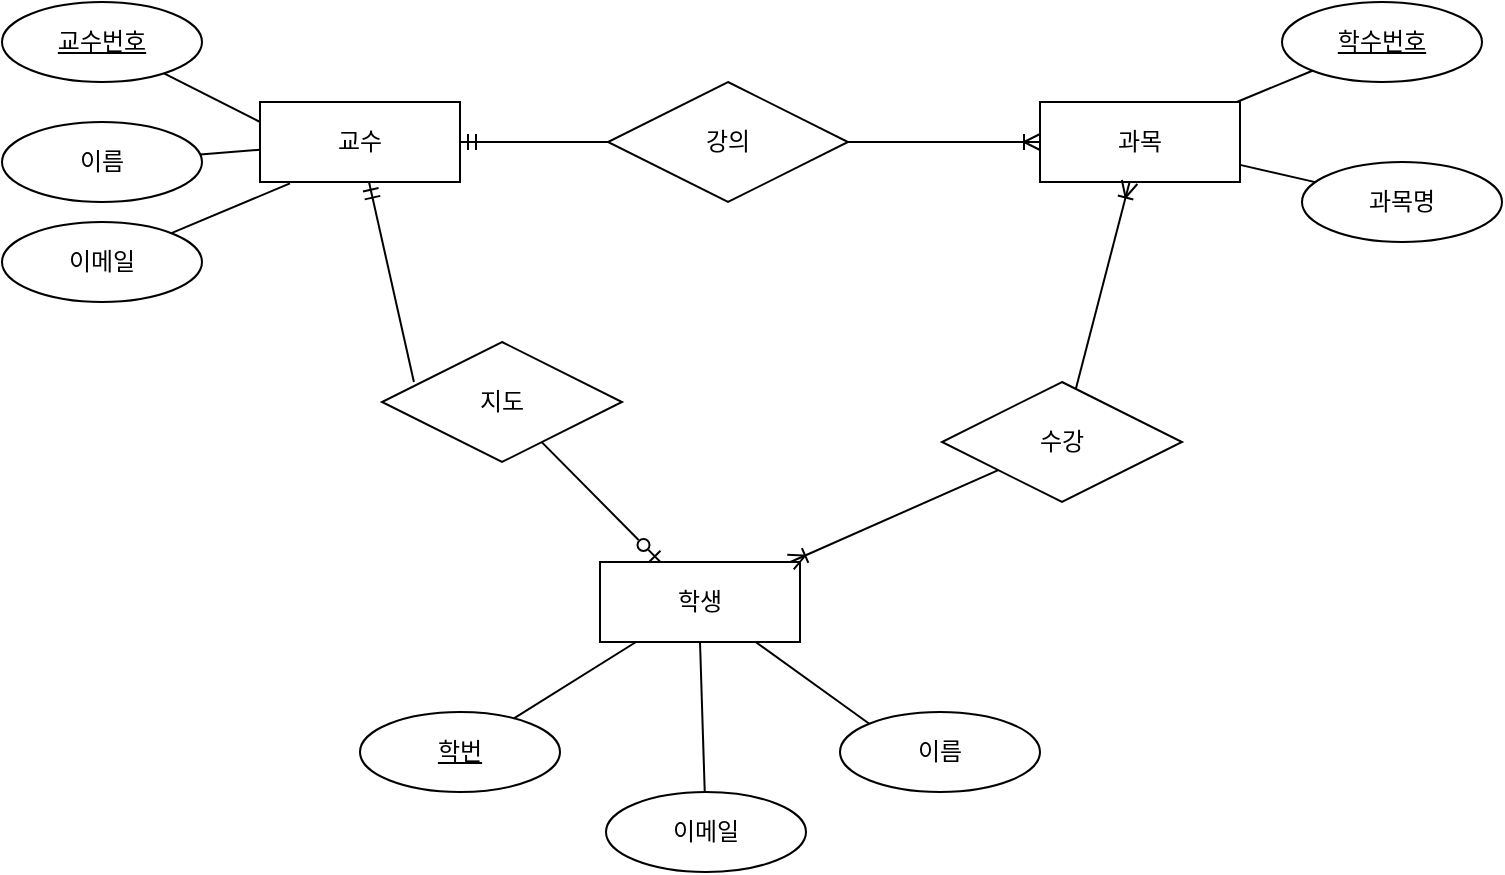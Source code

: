 <mxfile version="17.4.0" type="github"><diagram id="1xBGtmwqXmJjOFFWwNDP" name="Page-1"><mxGraphModel dx="782" dy="436" grid="1" gridSize="10" guides="1" tooltips="1" connect="1" arrows="1" fold="1" page="1" pageScale="1" pageWidth="827" pageHeight="1169" math="0" shadow="0"><root><mxCell id="0"/><mxCell id="1" parent="0"/><mxCell id="GlxJijLVlTLusSi-OwBi-3" value="교수" style="whiteSpace=wrap;html=1;align=center;" parent="1" vertex="1"><mxGeometry x="169" y="150" width="100" height="40" as="geometry"/></mxCell><mxCell id="GlxJijLVlTLusSi-OwBi-14" value="" style="edgeStyle=entityRelationEdgeStyle;fontSize=12;html=1;endArrow=ERoneToMany;startArrow=none;rounded=0;entryX=0;entryY=0.5;entryDx=0;entryDy=0;" parent="1" source="FLz76E59MOLB8332CDE3-2" target="GlxJijLVlTLusSi-OwBi-15" edge="1"><mxGeometry width="100" height="100" relative="1" as="geometry"><mxPoint x="274" y="170" as="sourcePoint"/><mxPoint x="344" y="170" as="targetPoint"/></mxGeometry></mxCell><mxCell id="GlxJijLVlTLusSi-OwBi-15" value="과목" style="whiteSpace=wrap;html=1;align=center;" parent="1" vertex="1"><mxGeometry x="559" y="150" width="100" height="40" as="geometry"/></mxCell><mxCell id="GlxJijLVlTLusSi-OwBi-24" value="이메일" style="ellipse;whiteSpace=wrap;html=1;align=center;" parent="1" vertex="1"><mxGeometry x="40" y="210" width="100" height="40" as="geometry"/></mxCell><mxCell id="GlxJijLVlTLusSi-OwBi-25" value="이름" style="ellipse;whiteSpace=wrap;html=1;align=center;" parent="1" vertex="1"><mxGeometry x="40" y="160" width="100" height="40" as="geometry"/></mxCell><mxCell id="GlxJijLVlTLusSi-OwBi-26" value="" style="endArrow=none;html=1;rounded=0;" parent="1" source="GlxJijLVlTLusSi-OwBi-3" target="GlxJijLVlTLusSi-OwBi-25" edge="1"><mxGeometry relative="1" as="geometry"><mxPoint x="320" y="390" as="sourcePoint"/><mxPoint x="480" y="390" as="targetPoint"/></mxGeometry></mxCell><mxCell id="GlxJijLVlTLusSi-OwBi-27" value="" style="endArrow=none;html=1;rounded=0;exitX=0.15;exitY=1.017;exitDx=0;exitDy=0;exitPerimeter=0;" parent="1" source="GlxJijLVlTLusSi-OwBi-3" target="GlxJijLVlTLusSi-OwBi-24" edge="1"><mxGeometry relative="1" as="geometry"><mxPoint x="320" y="390" as="sourcePoint"/><mxPoint x="480" y="390" as="targetPoint"/><Array as="points"/></mxGeometry></mxCell><mxCell id="GlxJijLVlTLusSi-OwBi-29" value="학생" style="whiteSpace=wrap;html=1;align=center;" parent="1" vertex="1"><mxGeometry x="339" y="380" width="100" height="40" as="geometry"/></mxCell><mxCell id="GlxJijLVlTLusSi-OwBi-31" value="이메일" style="ellipse;whiteSpace=wrap;html=1;align=center;" parent="1" vertex="1"><mxGeometry x="342" y="495" width="100" height="40" as="geometry"/></mxCell><mxCell id="GlxJijLVlTLusSi-OwBi-32" value="이름" style="ellipse;whiteSpace=wrap;html=1;align=center;" parent="1" vertex="1"><mxGeometry x="459" y="455" width="100" height="40" as="geometry"/></mxCell><mxCell id="GlxJijLVlTLusSi-OwBi-34" value="" style="endArrow=none;html=1;rounded=0;entryX=0;entryY=0;entryDx=0;entryDy=0;" parent="1" source="GlxJijLVlTLusSi-OwBi-29" target="GlxJijLVlTLusSi-OwBi-32" edge="1"><mxGeometry relative="1" as="geometry"><mxPoint x="285" y="190" as="sourcePoint"/><mxPoint x="445" y="190" as="targetPoint"/></mxGeometry></mxCell><mxCell id="GlxJijLVlTLusSi-OwBi-35" value="" style="endArrow=none;html=1;rounded=0;exitX=0.5;exitY=1;exitDx=0;exitDy=0;" parent="1" source="GlxJijLVlTLusSi-OwBi-29" target="GlxJijLVlTLusSi-OwBi-31" edge="1"><mxGeometry relative="1" as="geometry"><mxPoint x="285" y="190" as="sourcePoint"/><mxPoint x="445" y="190" as="targetPoint"/></mxGeometry></mxCell><mxCell id="GlxJijLVlTLusSi-OwBi-36" value="" style="endArrow=none;html=1;rounded=0;" parent="1" source="GlxJijLVlTLusSi-OwBi-29" target="FLz76E59MOLB8332CDE3-15" edge="1"><mxGeometry relative="1" as="geometry"><mxPoint x="285" y="190" as="sourcePoint"/><mxPoint x="258.645" y="514.142" as="targetPoint"/></mxGeometry></mxCell><mxCell id="FLz76E59MOLB8332CDE3-2" value="강의" style="shape=rhombus;perimeter=rhombusPerimeter;whiteSpace=wrap;html=1;align=center;" vertex="1" parent="1"><mxGeometry x="343" y="140" width="120" height="60" as="geometry"/></mxCell><mxCell id="FLz76E59MOLB8332CDE3-3" value="" style="edgeStyle=entityRelationEdgeStyle;fontSize=12;html=1;endArrow=none;startArrow=ERmandOne;rounded=0;entryX=0;entryY=0.5;entryDx=0;entryDy=0;" edge="1" parent="1" source="GlxJijLVlTLusSi-OwBi-3" target="FLz76E59MOLB8332CDE3-2"><mxGeometry width="100" height="100" relative="1" as="geometry"><mxPoint x="269" y="170" as="sourcePoint"/><mxPoint x="559" y="170" as="targetPoint"/></mxGeometry></mxCell><mxCell id="FLz76E59MOLB8332CDE3-5" value="학수번호" style="ellipse;whiteSpace=wrap;html=1;align=center;fontStyle=4;" vertex="1" parent="1"><mxGeometry x="680" y="100" width="100" height="40" as="geometry"/></mxCell><mxCell id="FLz76E59MOLB8332CDE3-6" value="" style="endArrow=none;html=1;rounded=0;" edge="1" parent="1" source="GlxJijLVlTLusSi-OwBi-15" target="FLz76E59MOLB8332CDE3-5"><mxGeometry relative="1" as="geometry"><mxPoint x="570" y="130" as="sourcePoint"/><mxPoint x="730" y="130" as="targetPoint"/></mxGeometry></mxCell><mxCell id="FLz76E59MOLB8332CDE3-7" value="과목명" style="ellipse;whiteSpace=wrap;html=1;align=center;" vertex="1" parent="1"><mxGeometry x="690" y="180" width="100" height="40" as="geometry"/></mxCell><mxCell id="FLz76E59MOLB8332CDE3-8" value="" style="endArrow=none;html=1;rounded=0;" edge="1" parent="1" source="GlxJijLVlTLusSi-OwBi-15" target="FLz76E59MOLB8332CDE3-7"><mxGeometry relative="1" as="geometry"><mxPoint x="620" y="180" as="sourcePoint"/><mxPoint x="780" y="180" as="targetPoint"/></mxGeometry></mxCell><mxCell id="FLz76E59MOLB8332CDE3-9" value="교수번호" style="ellipse;whiteSpace=wrap;html=1;align=center;fontStyle=4;" vertex="1" parent="1"><mxGeometry x="40" y="100" width="100" height="40" as="geometry"/></mxCell><mxCell id="FLz76E59MOLB8332CDE3-10" value="" style="endArrow=none;html=1;rounded=0;entryX=0;entryY=0.25;entryDx=0;entryDy=0;" edge="1" parent="1" source="FLz76E59MOLB8332CDE3-9" target="GlxJijLVlTLusSi-OwBi-3"><mxGeometry relative="1" as="geometry"><mxPoint x="340" y="270" as="sourcePoint"/><mxPoint x="500" y="270" as="targetPoint"/></mxGeometry></mxCell><mxCell id="FLz76E59MOLB8332CDE3-11" value="지도" style="shape=rhombus;perimeter=rhombusPerimeter;whiteSpace=wrap;html=1;align=center;" vertex="1" parent="1"><mxGeometry x="230" y="270" width="120" height="60" as="geometry"/></mxCell><mxCell id="FLz76E59MOLB8332CDE3-13" value="" style="endArrow=none;html=1;rounded=0;entryX=0.133;entryY=0.333;entryDx=0;entryDy=0;entryPerimeter=0;startArrow=ERmandOne;startFill=0;" edge="1" parent="1" source="GlxJijLVlTLusSi-OwBi-3" target="FLz76E59MOLB8332CDE3-11"><mxGeometry relative="1" as="geometry"><mxPoint x="340" y="270" as="sourcePoint"/><mxPoint x="500" y="270" as="targetPoint"/></mxGeometry></mxCell><mxCell id="FLz76E59MOLB8332CDE3-14" value="" style="endArrow=ERzeroToOne;html=1;rounded=0;endFill=0;" edge="1" parent="1" source="FLz76E59MOLB8332CDE3-11" target="GlxJijLVlTLusSi-OwBi-29"><mxGeometry relative="1" as="geometry"><mxPoint x="340" y="270" as="sourcePoint"/><mxPoint x="500" y="270" as="targetPoint"/></mxGeometry></mxCell><mxCell id="FLz76E59MOLB8332CDE3-15" value="학번" style="ellipse;whiteSpace=wrap;html=1;align=center;fontStyle=4;" vertex="1" parent="1"><mxGeometry x="219" y="455" width="100" height="40" as="geometry"/></mxCell><mxCell id="FLz76E59MOLB8332CDE3-16" value="수강" style="shape=rhombus;perimeter=rhombusPerimeter;whiteSpace=wrap;html=1;align=center;" vertex="1" parent="1"><mxGeometry x="510" y="290" width="120" height="60" as="geometry"/></mxCell><mxCell id="FLz76E59MOLB8332CDE3-17" value="" style="endArrow=none;html=1;rounded=0;endFill=0;startArrow=ERoneToMany;startFill=0;" edge="1" parent="1" source="GlxJijLVlTLusSi-OwBi-29" target="FLz76E59MOLB8332CDE3-16"><mxGeometry relative="1" as="geometry"><mxPoint x="340" y="420" as="sourcePoint"/><mxPoint x="500" y="420" as="targetPoint"/></mxGeometry></mxCell><mxCell id="FLz76E59MOLB8332CDE3-18" value="" style="endArrow=ERoneToMany;html=1;rounded=0;startArrow=none;startFill=0;endFill=0;" edge="1" parent="1" source="FLz76E59MOLB8332CDE3-16" target="GlxJijLVlTLusSi-OwBi-15"><mxGeometry relative="1" as="geometry"><mxPoint x="340" y="280" as="sourcePoint"/><mxPoint x="500" y="280" as="targetPoint"/></mxGeometry></mxCell></root></mxGraphModel></diagram></mxfile>